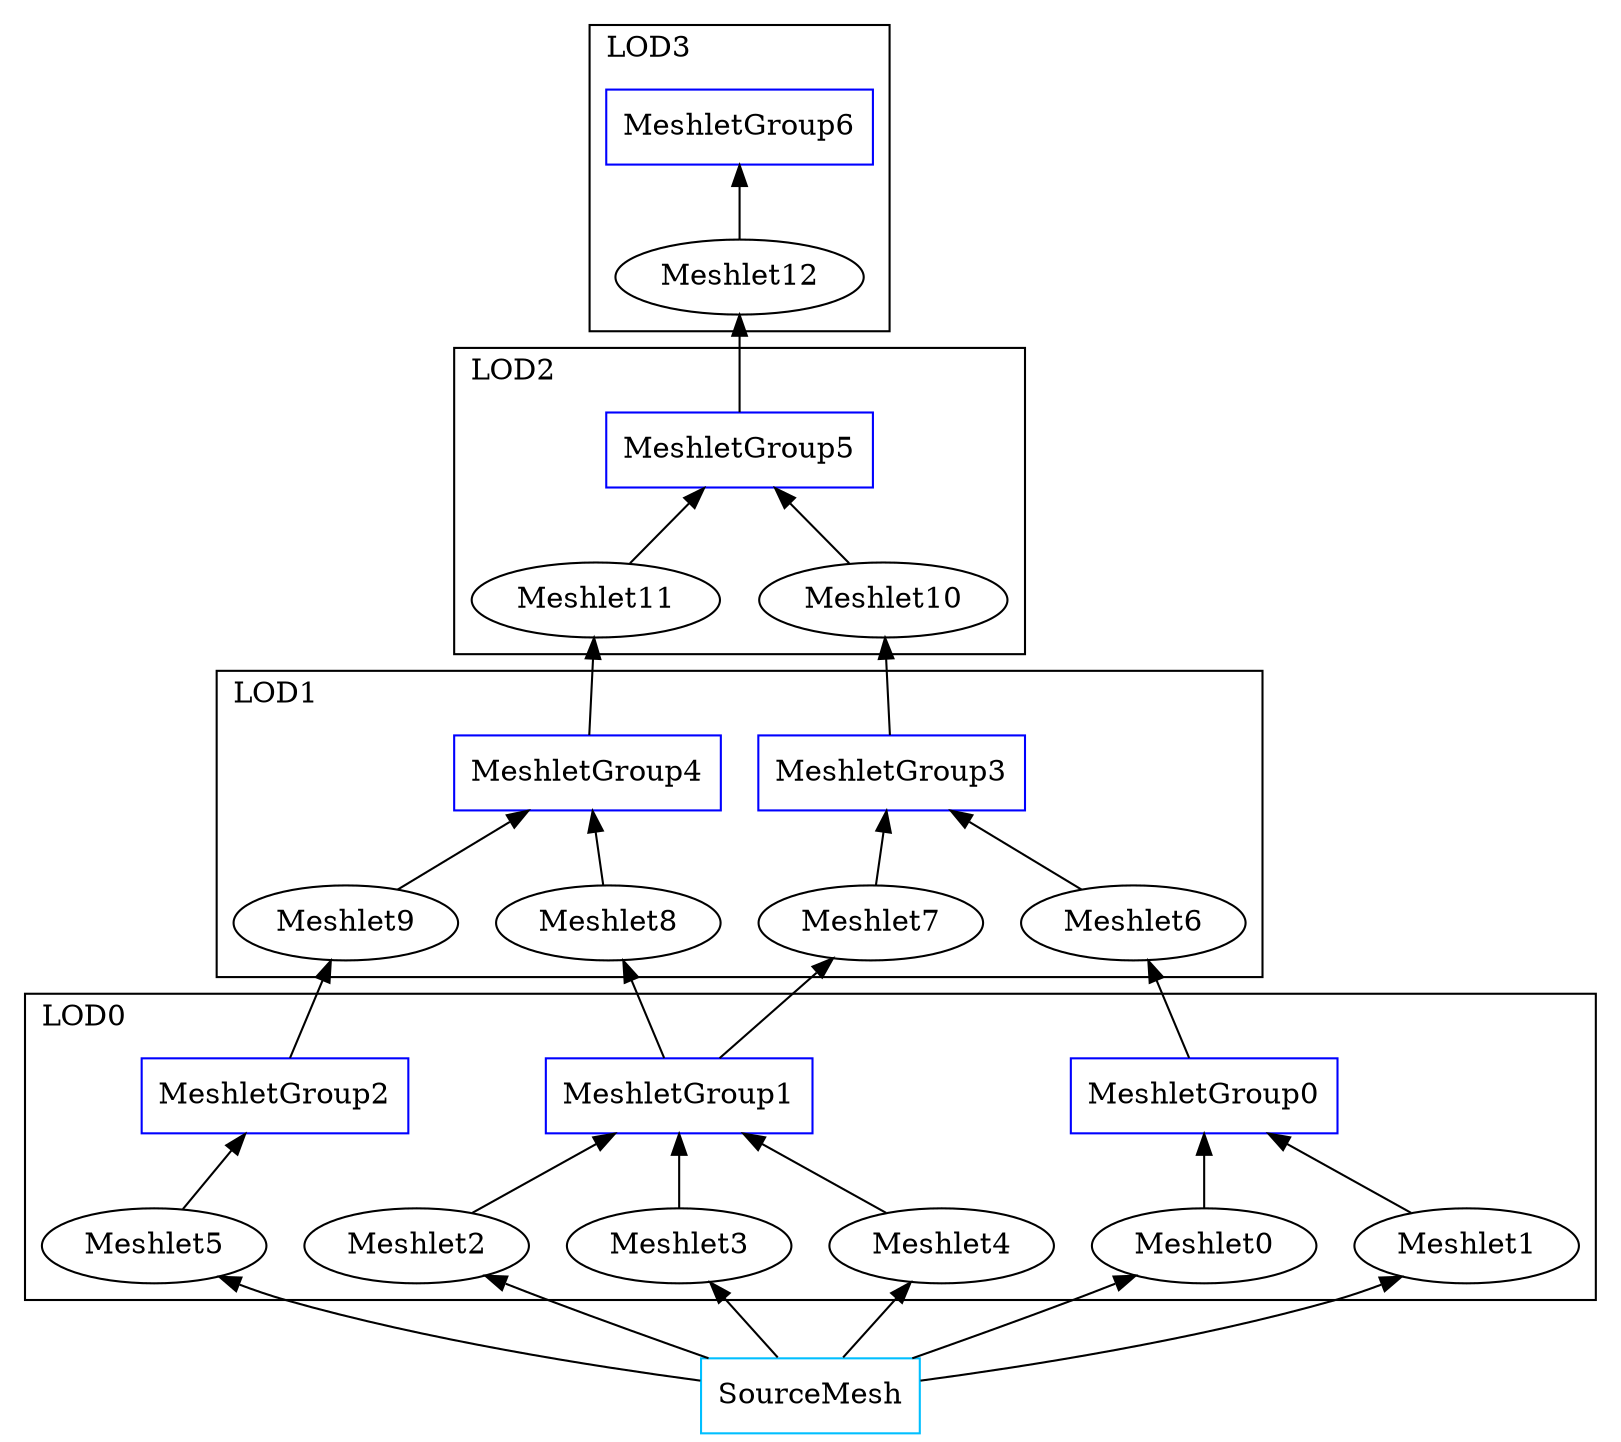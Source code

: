 
digraph CLOD_DAG {
	MeshletGroup0->Meshlet0 [dir="back"]
	MeshletGroup0->Meshlet1 [dir="back"]
	
	MeshletGroup1->Meshlet2 [dir="back"]
	MeshletGroup1->Meshlet3 [dir="back"]
	MeshletGroup1->Meshlet4 [dir="back"]
	
	MeshletGroup2->Meshlet5 [dir="back"]
	
	MeshletGroup0 [shape="box",color="blue"]
	MeshletGroup1 [shape="box",color="blue"]
	MeshletGroup2 [shape="box",color="blue"]
	
	subgraph cluster_0 {
		MeshletGroup0
		MeshletGroup1
		MeshletGroup2
		Meshlet0
		Meshlet1
		Meshlet2
		Meshlet3
		Meshlet4
		Meshlet5
		labeljust="l"
		label="LOD0"
	}
	
	
	Meshlet6->MeshletGroup0 [dir="back"]
	
	Meshlet7->MeshletGroup1 [dir="back"]
	Meshlet8->MeshletGroup1 [dir="back"]
	
	Meshlet9->MeshletGroup2 [dir="back"]
	
	MeshletGroup3->Meshlet6 [dir="back"]
	MeshletGroup3->Meshlet7 [dir="back"]
	
	MeshletGroup4->Meshlet8 [dir="back"]
	MeshletGroup4->Meshlet9 [arrowhead=""] [dir="back"]
	
	MeshletGroup3 [shape="box",color="blue"]
	MeshletGroup4 [shape="box",color="blue"]
	
	subgraph cluster_1 {
		MeshletGroup3
		MeshletGroup4
		Meshlet6
		Meshlet7
		Meshlet8
		Meshlet9
		labeljust="l"
		label="LOD1"
	}
	
	
	Meshlet10->MeshletGroup3 [dir="back"]
	Meshlet11->MeshletGroup4 [dir="back"]
	
	MeshletGroup5->Meshlet10 [dir="back"]
	MeshletGroup5->Meshlet11 [dir="back"]
	
	MeshletGroup5 [shape="box",color="blue"]
	
	subgraph cluster_2 {
		MeshletGroup5
		Meshlet10
		Meshlet11
		labeljust="l"
		label="LOD2"
	}
	
	
	Meshlet12->MeshletGroup5 [dir="back"]
	MeshletGroup6->Meshlet12 [dir="back"]
	
	MeshletGroup6 [shape="box",color="blue"]
	
	subgraph cluster_3 {
		MeshletGroup6
		Meshlet12
		labeljust="l"
		label="LOD3"
	}
	
	Meshlet0->SourceMesh [dir="back"]
	Meshlet1->SourceMesh [dir="back"]
	Meshlet2->SourceMesh [dir="back"]
	Meshlet3->SourceMesh [dir="back"]
	Meshlet4->SourceMesh [dir="back"]
	Meshlet5->SourceMesh [dir="back"]
	
	SourceMesh [shape="box", color="deepskyblue"]
}
